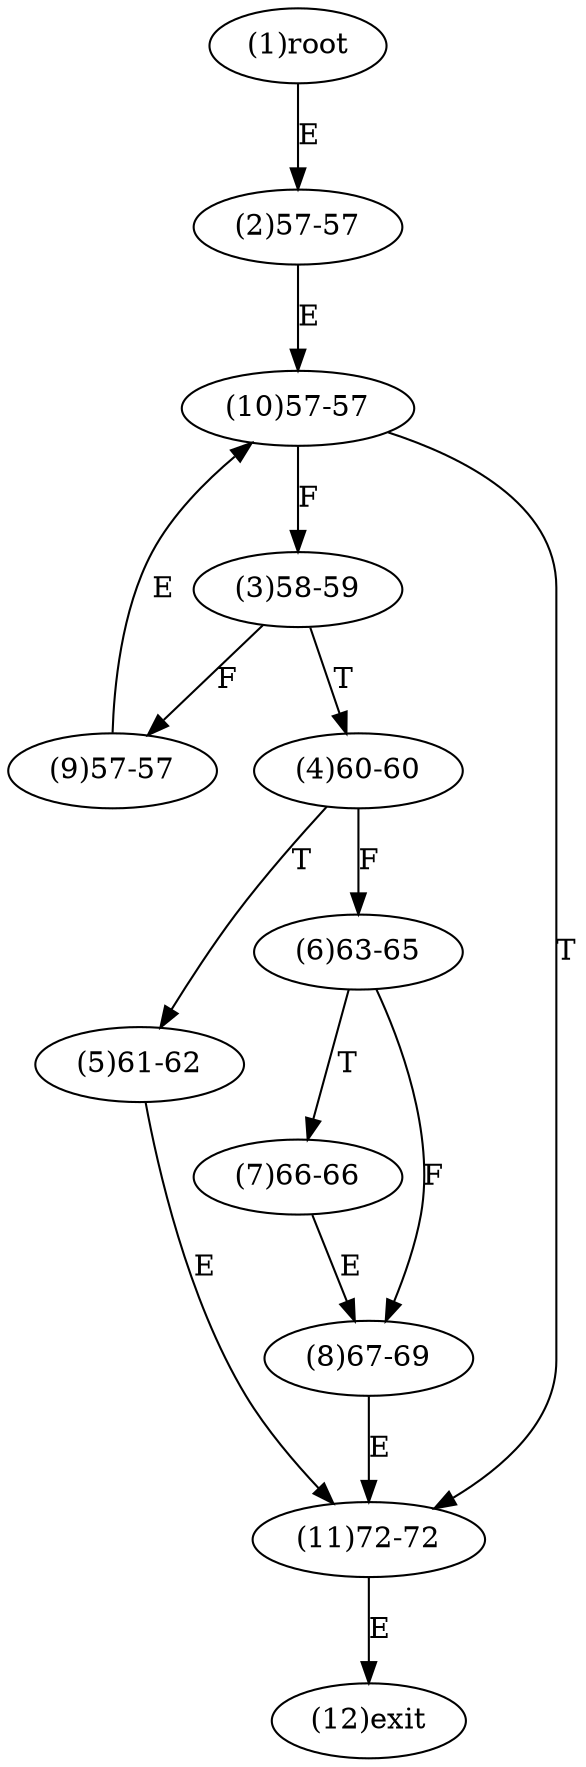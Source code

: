 digraph "" { 
1[ label="(1)root"];
2[ label="(2)57-57"];
3[ label="(3)58-59"];
4[ label="(4)60-60"];
5[ label="(5)61-62"];
6[ label="(6)63-65"];
7[ label="(7)66-66"];
8[ label="(8)67-69"];
9[ label="(9)57-57"];
10[ label="(10)57-57"];
11[ label="(11)72-72"];
12[ label="(12)exit"];
1->2[ label="E"];
2->10[ label="E"];
3->9[ label="F"];
3->4[ label="T"];
4->6[ label="F"];
4->5[ label="T"];
5->11[ label="E"];
6->8[ label="F"];
6->7[ label="T"];
7->8[ label="E"];
8->11[ label="E"];
9->10[ label="E"];
10->3[ label="F"];
10->11[ label="T"];
11->12[ label="E"];
}